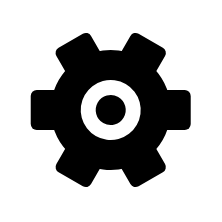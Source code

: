 <mxfile version="13.9.9" type="device"><diagram id="EhhW3xQttqIZV80_lBOK" name="Page-1"><mxGraphModel dx="2048" dy="1202" grid="1" gridSize="10" guides="1" tooltips="1" connect="1" arrows="1" fold="1" page="1" pageScale="1" pageWidth="850" pageHeight="1100" math="0" shadow="0"><root><mxCell id="0"/><mxCell id="1" parent="0"/><mxCell id="r6VznfX4yxlmQ3V7wcAg-17" value="" style="group;rotation=30;" vertex="1" connectable="0" parent="1"><mxGeometry x="260.359" y="350" width="79.282" height="80" as="geometry"/></mxCell><mxCell id="r6VznfX4yxlmQ3V7wcAg-11" value="" style="rounded=1;whiteSpace=wrap;html=1;fillColor=#000000;strokeColor=none;rotation=120;" vertex="1" parent="r6VznfX4yxlmQ3V7wcAg-17"><mxGeometry y="30" width="80" height="20" as="geometry"/></mxCell><mxCell id="r6VznfX4yxlmQ3V7wcAg-14" value="" style="rounded=1;whiteSpace=wrap;html=1;fillColor=#000000;strokeColor=none;rotation=60;" vertex="1" parent="r6VznfX4yxlmQ3V7wcAg-17"><mxGeometry y="30" width="80" height="20" as="geometry"/></mxCell><mxCell id="r6VznfX4yxlmQ3V7wcAg-15" value="" style="rounded=1;whiteSpace=wrap;html=1;fillColor=#000000;strokeColor=none;rotation=-180;" vertex="1" parent="r6VznfX4yxlmQ3V7wcAg-17"><mxGeometry y="30" width="80" height="20" as="geometry"/></mxCell><mxCell id="r6VznfX4yxlmQ3V7wcAg-5" value="" style="ellipse;whiteSpace=wrap;html=1;aspect=fixed;strokeColor=none;fillColor=#000000;rotation=30;" vertex="1" parent="r6VznfX4yxlmQ3V7wcAg-17"><mxGeometry x="10" y="10" width="60" height="60" as="geometry"/></mxCell><mxCell id="r6VznfX4yxlmQ3V7wcAg-16" value="" style="ellipse;whiteSpace=wrap;html=1;aspect=fixed;strokeColor=none;fillColor=#FFFFFF;rotation=30;" vertex="1" parent="r6VznfX4yxlmQ3V7wcAg-17"><mxGeometry x="25" y="25" width="30" height="30" as="geometry"/></mxCell><mxCell id="r6VznfX4yxlmQ3V7wcAg-18" value="" style="ellipse;whiteSpace=wrap;html=1;aspect=fixed;strokeColor=none;rotation=30;fillColor=#000000;" vertex="1" parent="r6VznfX4yxlmQ3V7wcAg-17"><mxGeometry x="32.5" y="32.5" width="15" height="15" as="geometry"/></mxCell></root></mxGraphModel></diagram></mxfile>